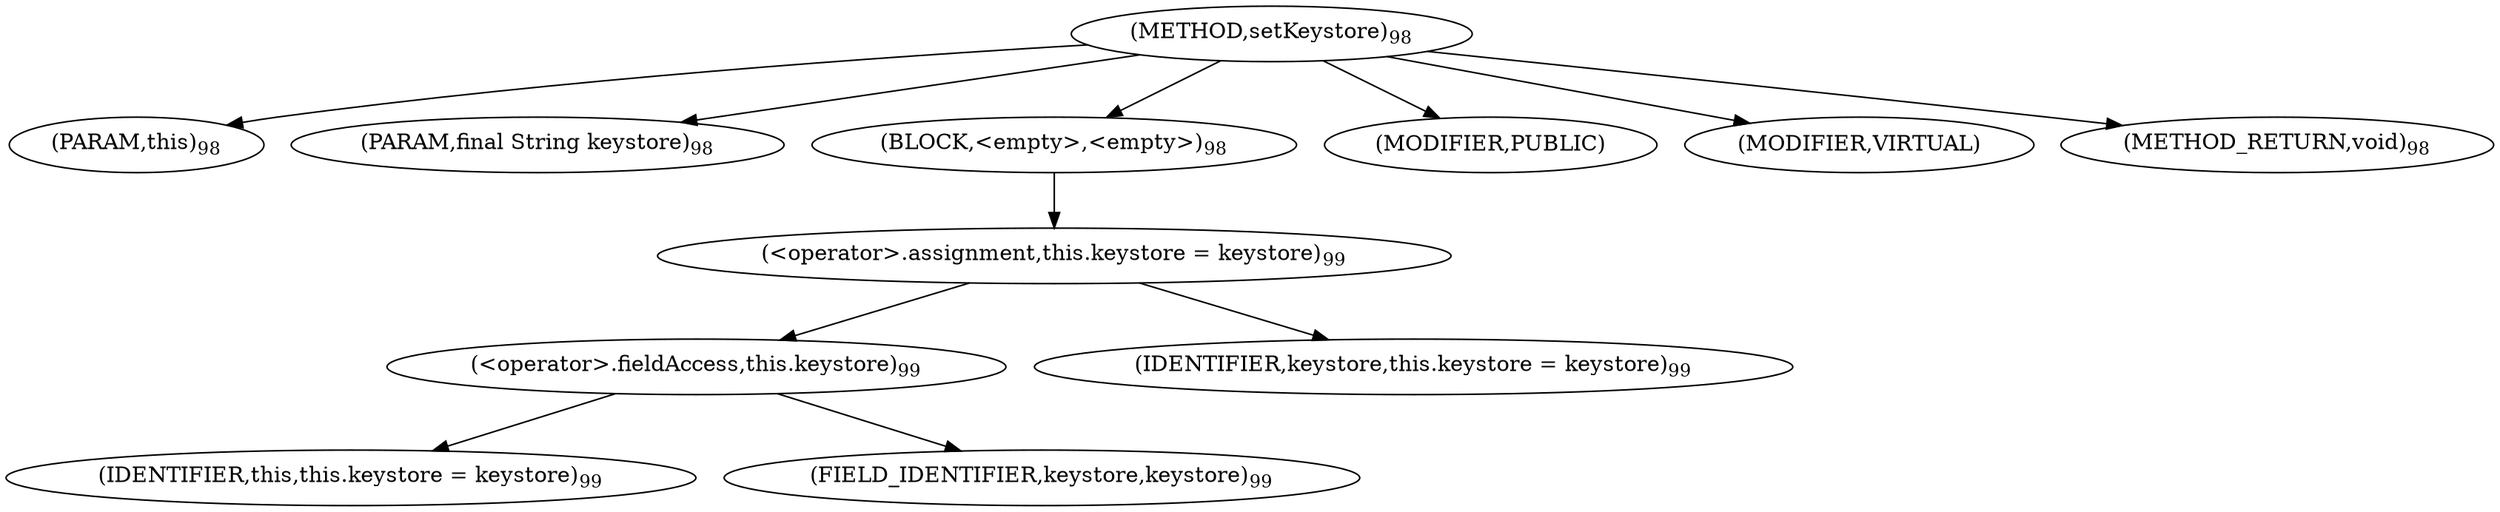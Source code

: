 digraph "setKeystore" {  
"93" [label = <(METHOD,setKeystore)<SUB>98</SUB>> ]
"8" [label = <(PARAM,this)<SUB>98</SUB>> ]
"94" [label = <(PARAM,final String keystore)<SUB>98</SUB>> ]
"95" [label = <(BLOCK,&lt;empty&gt;,&lt;empty&gt;)<SUB>98</SUB>> ]
"96" [label = <(&lt;operator&gt;.assignment,this.keystore = keystore)<SUB>99</SUB>> ]
"97" [label = <(&lt;operator&gt;.fieldAccess,this.keystore)<SUB>99</SUB>> ]
"7" [label = <(IDENTIFIER,this,this.keystore = keystore)<SUB>99</SUB>> ]
"98" [label = <(FIELD_IDENTIFIER,keystore,keystore)<SUB>99</SUB>> ]
"99" [label = <(IDENTIFIER,keystore,this.keystore = keystore)<SUB>99</SUB>> ]
"100" [label = <(MODIFIER,PUBLIC)> ]
"101" [label = <(MODIFIER,VIRTUAL)> ]
"102" [label = <(METHOD_RETURN,void)<SUB>98</SUB>> ]
  "93" -> "8" 
  "93" -> "94" 
  "93" -> "95" 
  "93" -> "100" 
  "93" -> "101" 
  "93" -> "102" 
  "95" -> "96" 
  "96" -> "97" 
  "96" -> "99" 
  "97" -> "7" 
  "97" -> "98" 
}
